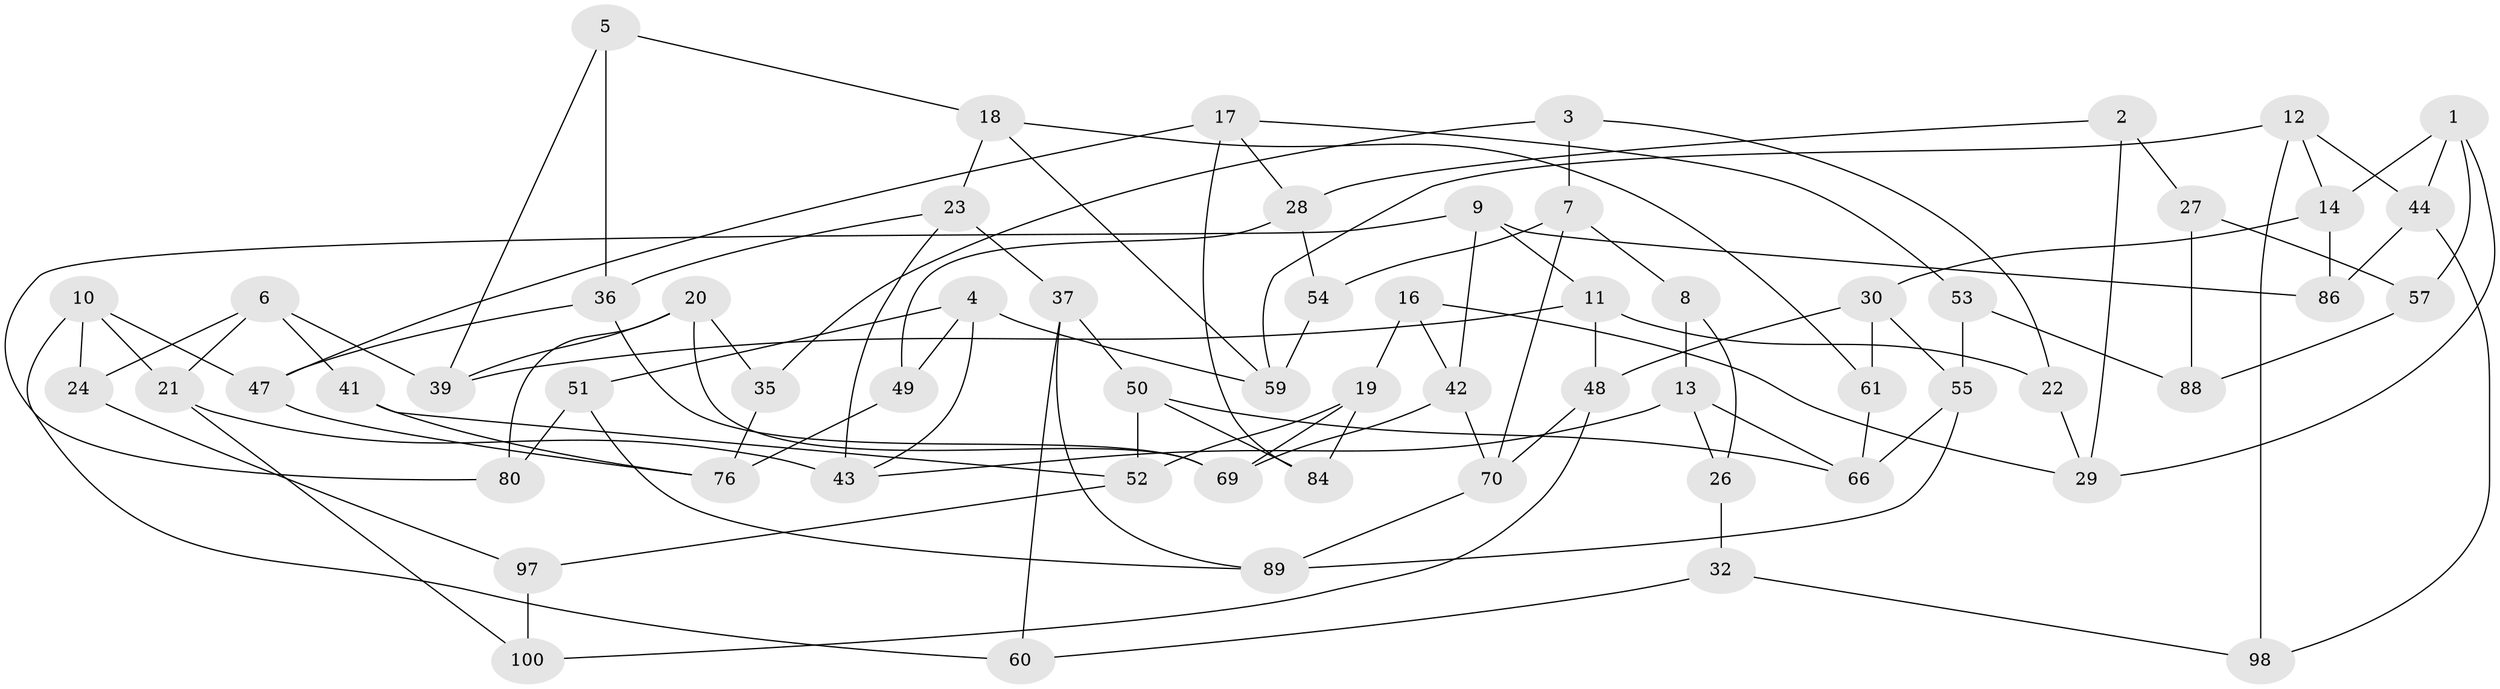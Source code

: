 // original degree distribution, {3: 1.0}
// Generated by graph-tools (version 1.1) at 2025/11/02/21/25 10:11:15]
// undirected, 62 vertices, 111 edges
graph export_dot {
graph [start="1"]
  node [color=gray90,style=filled];
  1 [super="+33"];
  2;
  3;
  4 [super="+90"];
  5;
  6 [super="+56"];
  7 [super="+58"];
  8;
  9 [super="+31"];
  10 [super="+15"];
  11 [super="+34"];
  12 [super="+79"];
  13 [super="+38"];
  14 [super="+25"];
  16;
  17 [super="+78"];
  18 [super="+40"];
  19 [super="+68"];
  20 [super="+62"];
  21 [super="+77"];
  22;
  23 [super="+45"];
  24;
  26;
  27 [super="+65"];
  28 [super="+71"];
  29 [super="+73"];
  30 [super="+85"];
  32;
  35;
  36 [super="+46"];
  37 [super="+75"];
  39 [super="+93"];
  41;
  42 [super="+82"];
  43 [super="+94"];
  44 [super="+87"];
  47 [super="+81"];
  48 [super="+72"];
  49;
  50 [super="+74"];
  51;
  52 [super="+64"];
  53;
  54;
  55 [super="+96"];
  57;
  59 [super="+63"];
  60;
  61;
  66 [super="+67"];
  69 [super="+83"];
  70 [super="+92"];
  76 [super="+91"];
  80;
  84;
  86;
  88 [super="+95"];
  89 [super="+99"];
  97;
  98;
  100;
  1 -- 57;
  1 -- 44;
  1 -- 14;
  1 -- 29;
  2 -- 29;
  2 -- 28;
  2 -- 27;
  3 -- 35;
  3 -- 22;
  3 -- 7;
  4 -- 43;
  4 -- 51;
  4 -- 49;
  4 -- 59;
  5 -- 36;
  5 -- 18;
  5 -- 39;
  6 -- 41;
  6 -- 24;
  6 -- 21;
  6 -- 39;
  7 -- 54;
  7 -- 70;
  7 -- 8;
  8 -- 13;
  8 -- 26;
  9 -- 11;
  9 -- 80;
  9 -- 86;
  9 -- 42;
  10 -- 24;
  10 -- 60;
  10 -- 47;
  10 -- 21;
  11 -- 22;
  11 -- 39;
  11 -- 48;
  12 -- 44;
  12 -- 98;
  12 -- 14;
  12 -- 59;
  13 -- 26;
  13 -- 66;
  13 -- 43;
  14 -- 86;
  14 -- 30;
  16 -- 19;
  16 -- 42;
  16 -- 29;
  17 -- 53;
  17 -- 84;
  17 -- 47;
  17 -- 28;
  18 -- 61;
  18 -- 59;
  18 -- 23;
  19 -- 52;
  19 -- 84;
  19 -- 69;
  20 -- 80;
  20 -- 69;
  20 -- 35;
  20 -- 39;
  21 -- 100;
  21 -- 43;
  22 -- 29;
  23 -- 37;
  23 -- 36;
  23 -- 43;
  24 -- 97;
  26 -- 32;
  27 -- 57;
  27 -- 88 [weight=2];
  28 -- 54;
  28 -- 49;
  30 -- 61;
  30 -- 48;
  30 -- 55;
  32 -- 60;
  32 -- 98;
  35 -- 76;
  36 -- 69;
  36 -- 47;
  37 -- 89;
  37 -- 60;
  37 -- 50;
  41 -- 76;
  41 -- 52;
  42 -- 69;
  42 -- 70;
  44 -- 98;
  44 -- 86;
  47 -- 76;
  48 -- 100;
  48 -- 70;
  49 -- 76;
  50 -- 84;
  50 -- 66;
  50 -- 52;
  51 -- 80;
  51 -- 89;
  52 -- 97;
  53 -- 88;
  53 -- 55;
  54 -- 59;
  55 -- 89;
  55 -- 66;
  57 -- 88;
  61 -- 66;
  70 -- 89;
  97 -- 100;
}
